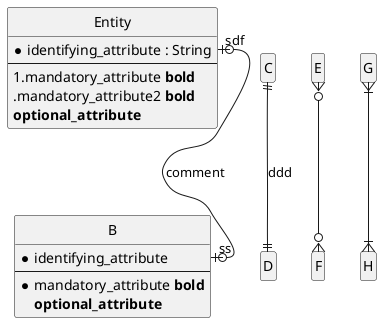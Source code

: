 @startuml

hide circle
hide empty members

entity Entity {
   *identifying_attribute : String
   --
   1.mandatory_attribute **bold**
   .mandatory_attribute2 **bold**
   **optional_attribute**
}


entity B {
   * identifying_attribute
   --
   * mandatory_attribute **bold**
   **optional_attribute**
}

' zero or one
Entity::identifying_attribute "sdf" |o--o| "ss" B::identifying_attribute:comment


' exactly one
C ||--|| D:ddd

E }o--o{ F
G }|--|{ H

@enduml